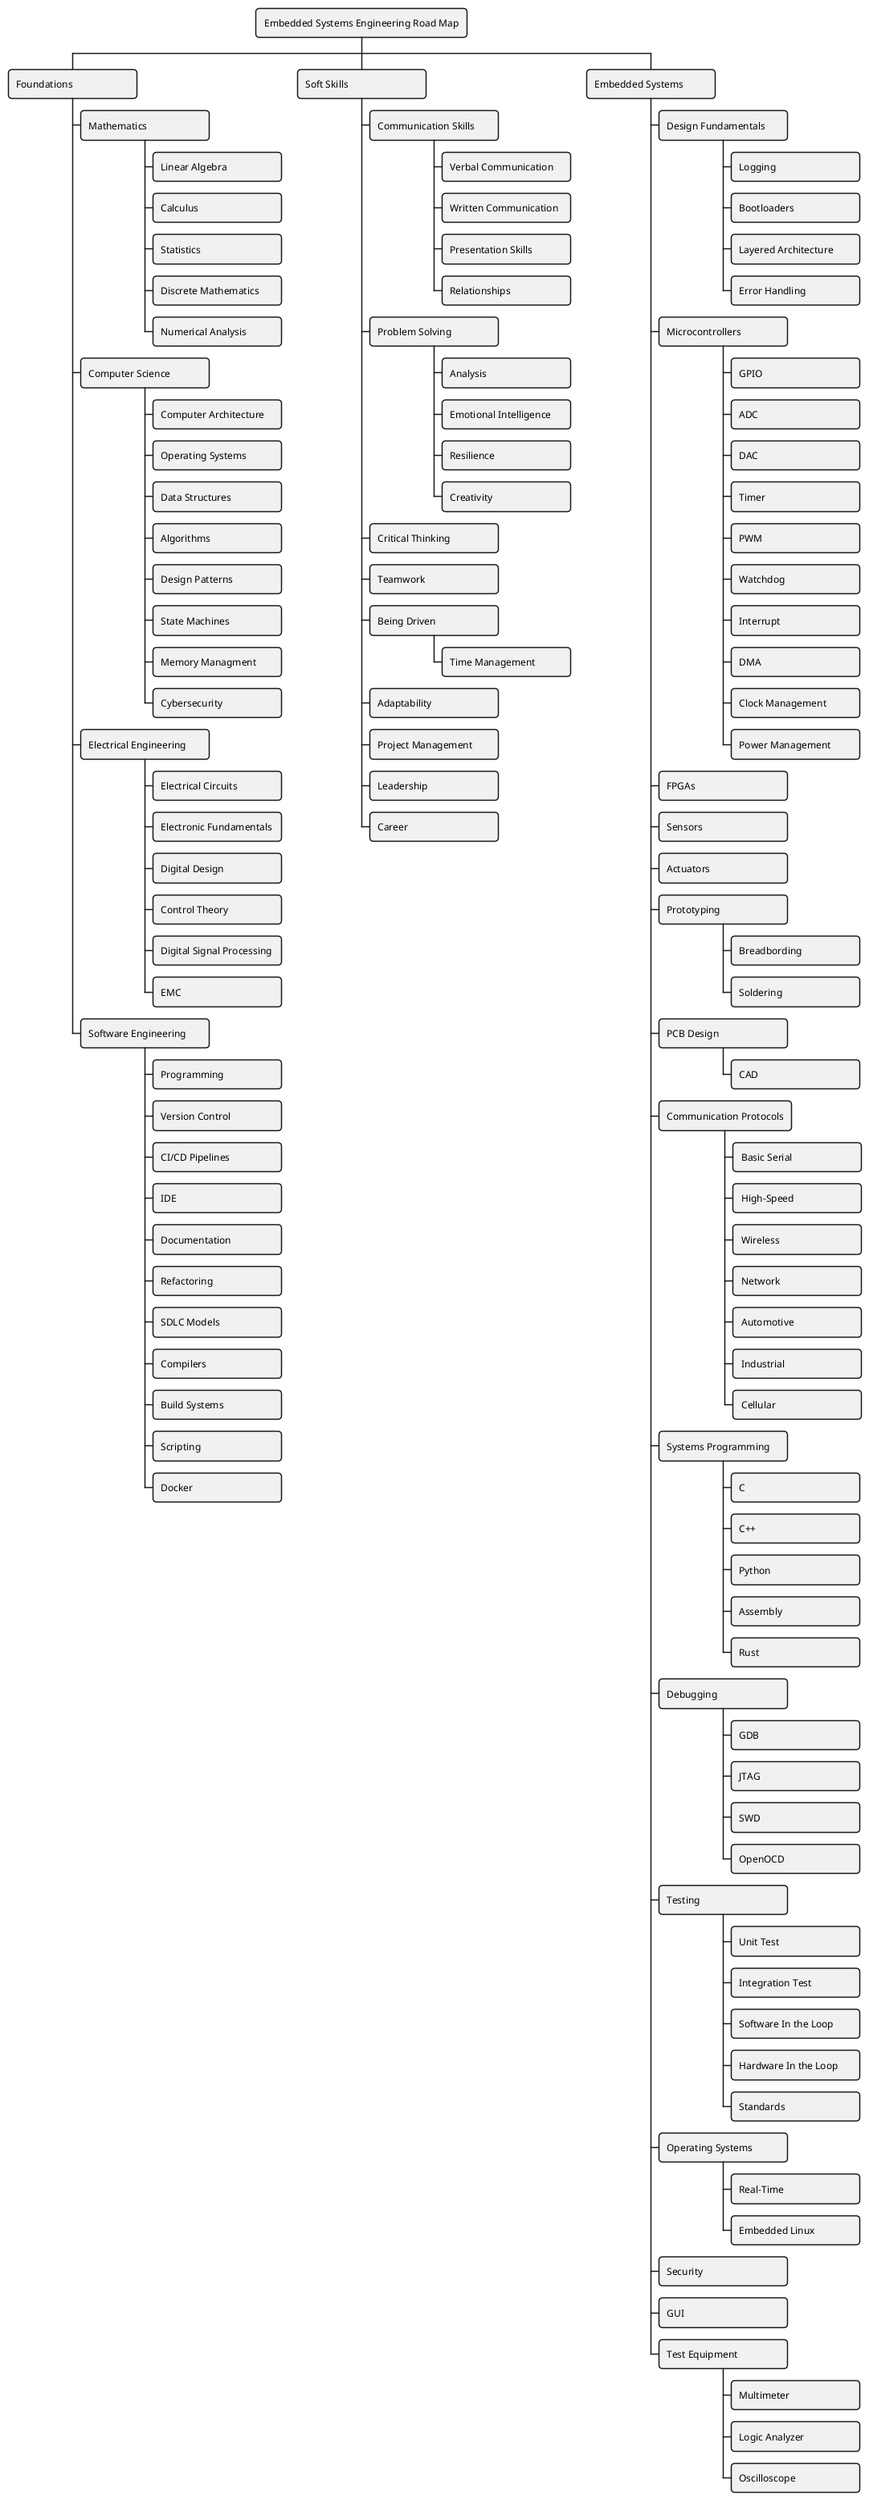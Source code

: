 @startwbs Embedded Systemes Engineering Road Map
<style>
node {
    MinimumWidth 160
    MaximumWidth 1600
    RoundCorner 8
}
</style>
+ Embedded Systems Engineering Road Map
 + Foundations
  + Mathematics
   + Linear Algebra
   + Calculus
   + Statistics
   + Discrete Mathematics
   + Numerical Analysis
  + Computer Science
   + Computer Architecture
   + Operating Systems
   + Data Structures
   + Algorithms
   + Design Patterns
   + State Machines
   + Memory Managment
   + Cybersecurity
  + Electrical Engineering
   + Electrical Circuits
   + Electronic Fundamentals
   + Digital Design
   + Control Theory
   + Digital Signal Processing
   + EMC
  + Software Engineering
   + Programming
   + Version Control
   + CI/CD Pipelines
   + IDE
   + Documentation
   + Refactoring
   + SDLC Models
   + Compilers
   + Build Systems
   + Scripting
   + Docker
 + Soft Skills
  + Communication Skills
   + Verbal Communication
   + Written Communication
   + Presentation Skills
   + Relationships
  + Problem Solving
   + Analysis
   + Emotional Intelligence
   + Resilience
   + Creativity
  + Critical Thinking
  + Teamwork
  + Being Driven
   + Time Management
  + Adaptability
  + Project Management
  + Leadership
  + Career
 + Embedded Systems
  + Design Fundamentals
   + Logging
   + Bootloaders
   + Layered Architecture
   + Error Handling
  + Microcontrollers
   + GPIO
   + ADC
   + DAC
   + Timer
   + PWM
   + Watchdog
   + Interrupt
   + DMA
   + Clock Management
   + Power Management
  + FPGAs
  + Sensors
  + Actuators
  + Prototyping
   + Breadbording
   + Soldering
  + PCB Design
   + CAD
  + Communication Protocols
   + Basic Serial
   + High-Speed
   + Wireless
   + Network
   + Automotive
   + Industrial
   + Cellular
  + Systems Programming
   + C
   + C++
   + Python
   + Assembly
   + Rust
  + Debugging
   + GDB
   + JTAG
   + SWD
   + OpenOCD
  + Testing
   + Unit Test
   + Integration Test
   + Software In the Loop
   + Hardware In the Loop
   + Standards
  + Operating Systems
   + Real-Time
   + Embedded Linux
  + Security
  + GUI
  + Test Equipment
   + Multimeter
   + Logic Analyzer
   + Oscilloscope
@endwbs